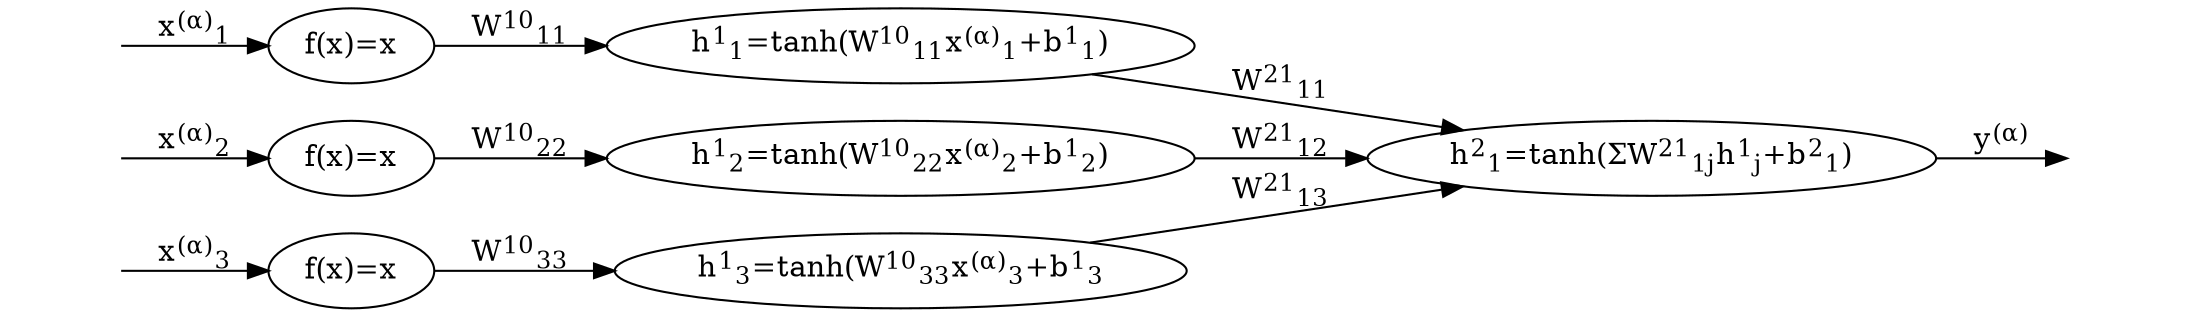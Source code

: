 digraph{
    rankdir=<LR>
    splines=<line>
    node[color=<white>]
    input1[label=< >]
    input2[label=< >]
    input3[label=< >]
    finalout[label=< >]
    
    node[color=<black>] 
    input01[label=<f(x)=x>] 
    input02[label=<f(x)=x>] 
    input03[label=<f(x)=x>]

    input11[label=<h<sup>1</sup><sub>1</sub>=tanh(W<sup>10</sup><sub>11</sub>x<sup>(&alpha;)</sup><sub>1</sub>+b<sup>1</sup><sub>1</sub>)>] 
    input12[label=<h<sup>1</sup><sub>2</sub>=tanh(W<sup>10</sup><sub>22</sub>x<sup>(&alpha;)</sup><sub>2</sub>+b<sup>1</sup><sub>2</sub>)>] 
    input13[label=<h<sup>1</sup><sub>3</sub>=tanh(W<sup>10</sup><sub>33</sub>x<sup>(&alpha;)</sup><sub>3</sub>+b<sup>1</sup><sub>3</sub>>]

    output[label=<h<sup>2</sup><sub>1</sub>=tanh(&Sigma;W<sup>21</sup><sub>1j</sub>h<sup>1</sup><sub>j</sub>+b<sup>2</sup><sub>1</sub>)>]

    input1 -> input01 [label=<x<sup>(&alpha;)</sup><sub>1</sub>>]
    input2 -> input02 [label=<x<sup>(&alpha;)</sup><sub>2</sub>>]
    input3 -> input03 [label=<x<sup>(&alpha;)</sup><sub>3</sub>>]
    input01 -> input11 [label=<W<sup>10</sup><sub>11</sub>>]
    input02 -> input12 [label=<W<sup>10</sup><sub>22</sub>>]
    input03 -> input13 [label=<W<sup>10</sup><sub>33</sub>>]
    input11 -> output [label=<W<sup>21</sup><sub>11</sub>>]
    input12 -> output [label=<W<sup>21</sup><sub>12</sub>>]
    input13 -> output [label=<W<sup>21</sup><sub>13</sub>>]
    output -> finalout [label=<y<sup>(&alpha;)</sup>>]
}